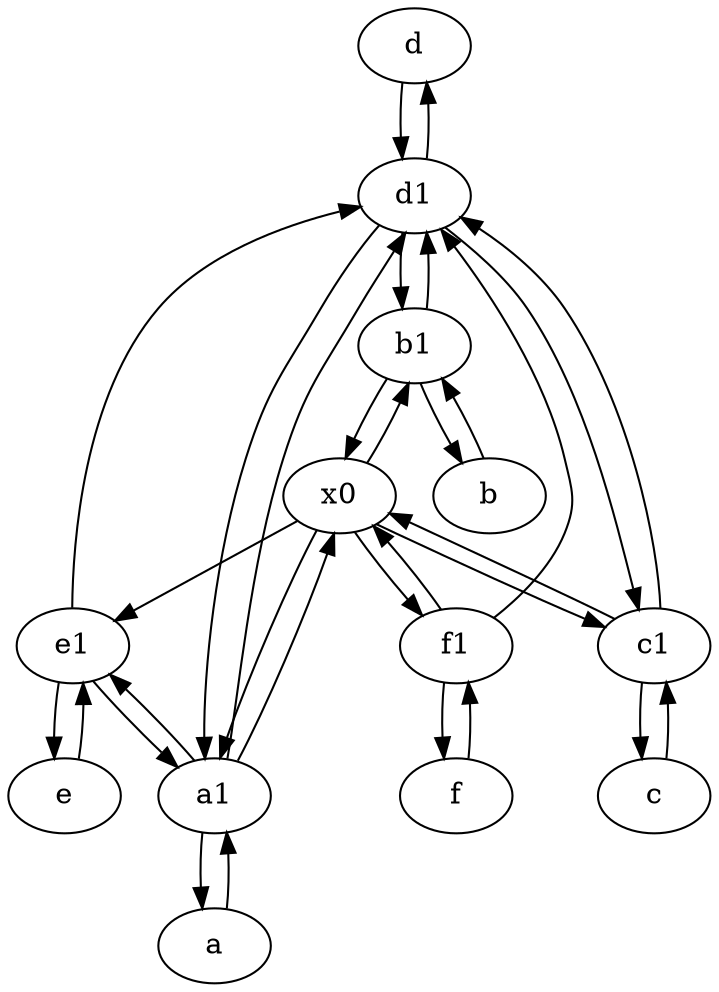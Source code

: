 digraph  {
	d [pos="20,30!"];
	e1 [pos="25,45!"];
	e [pos="30,50!"];
	b [pos="50,20!"];
	d1 [pos="25,30!"];
	f [pos="15,45!"];
	a1 [pos="40,15!"];
	a [pos="40,10!"];
	c [pos="20,10!"];
	f1;
	c1 [pos="30,15!"];
	b1 [pos="45,20!"];
	x0;
	d1 -> a1;
	x0 -> e1;
	a1 -> e1;
	b1 -> x0;
	f -> f1;
	a -> a1;
	d -> d1;
	f1 -> f;
	a1 -> a;
	a1 -> x0;
	c1 -> c;
	d1 -> d;
	b1 -> d1;
	d1 -> c1;
	f1 -> d1;
	e -> e1;
	e1 -> e;
	c1 -> x0;
	a1 -> d1;
	e1 -> a1;
	x0 -> b1;
	b1 -> b;
	c -> c1;
	e1 -> d1;
	d1 -> b1;
	x0 -> a1;
	b -> b1;
	x0 -> f1;
	c1 -> d1;
	x0 -> c1;
	f1 -> x0;

	}